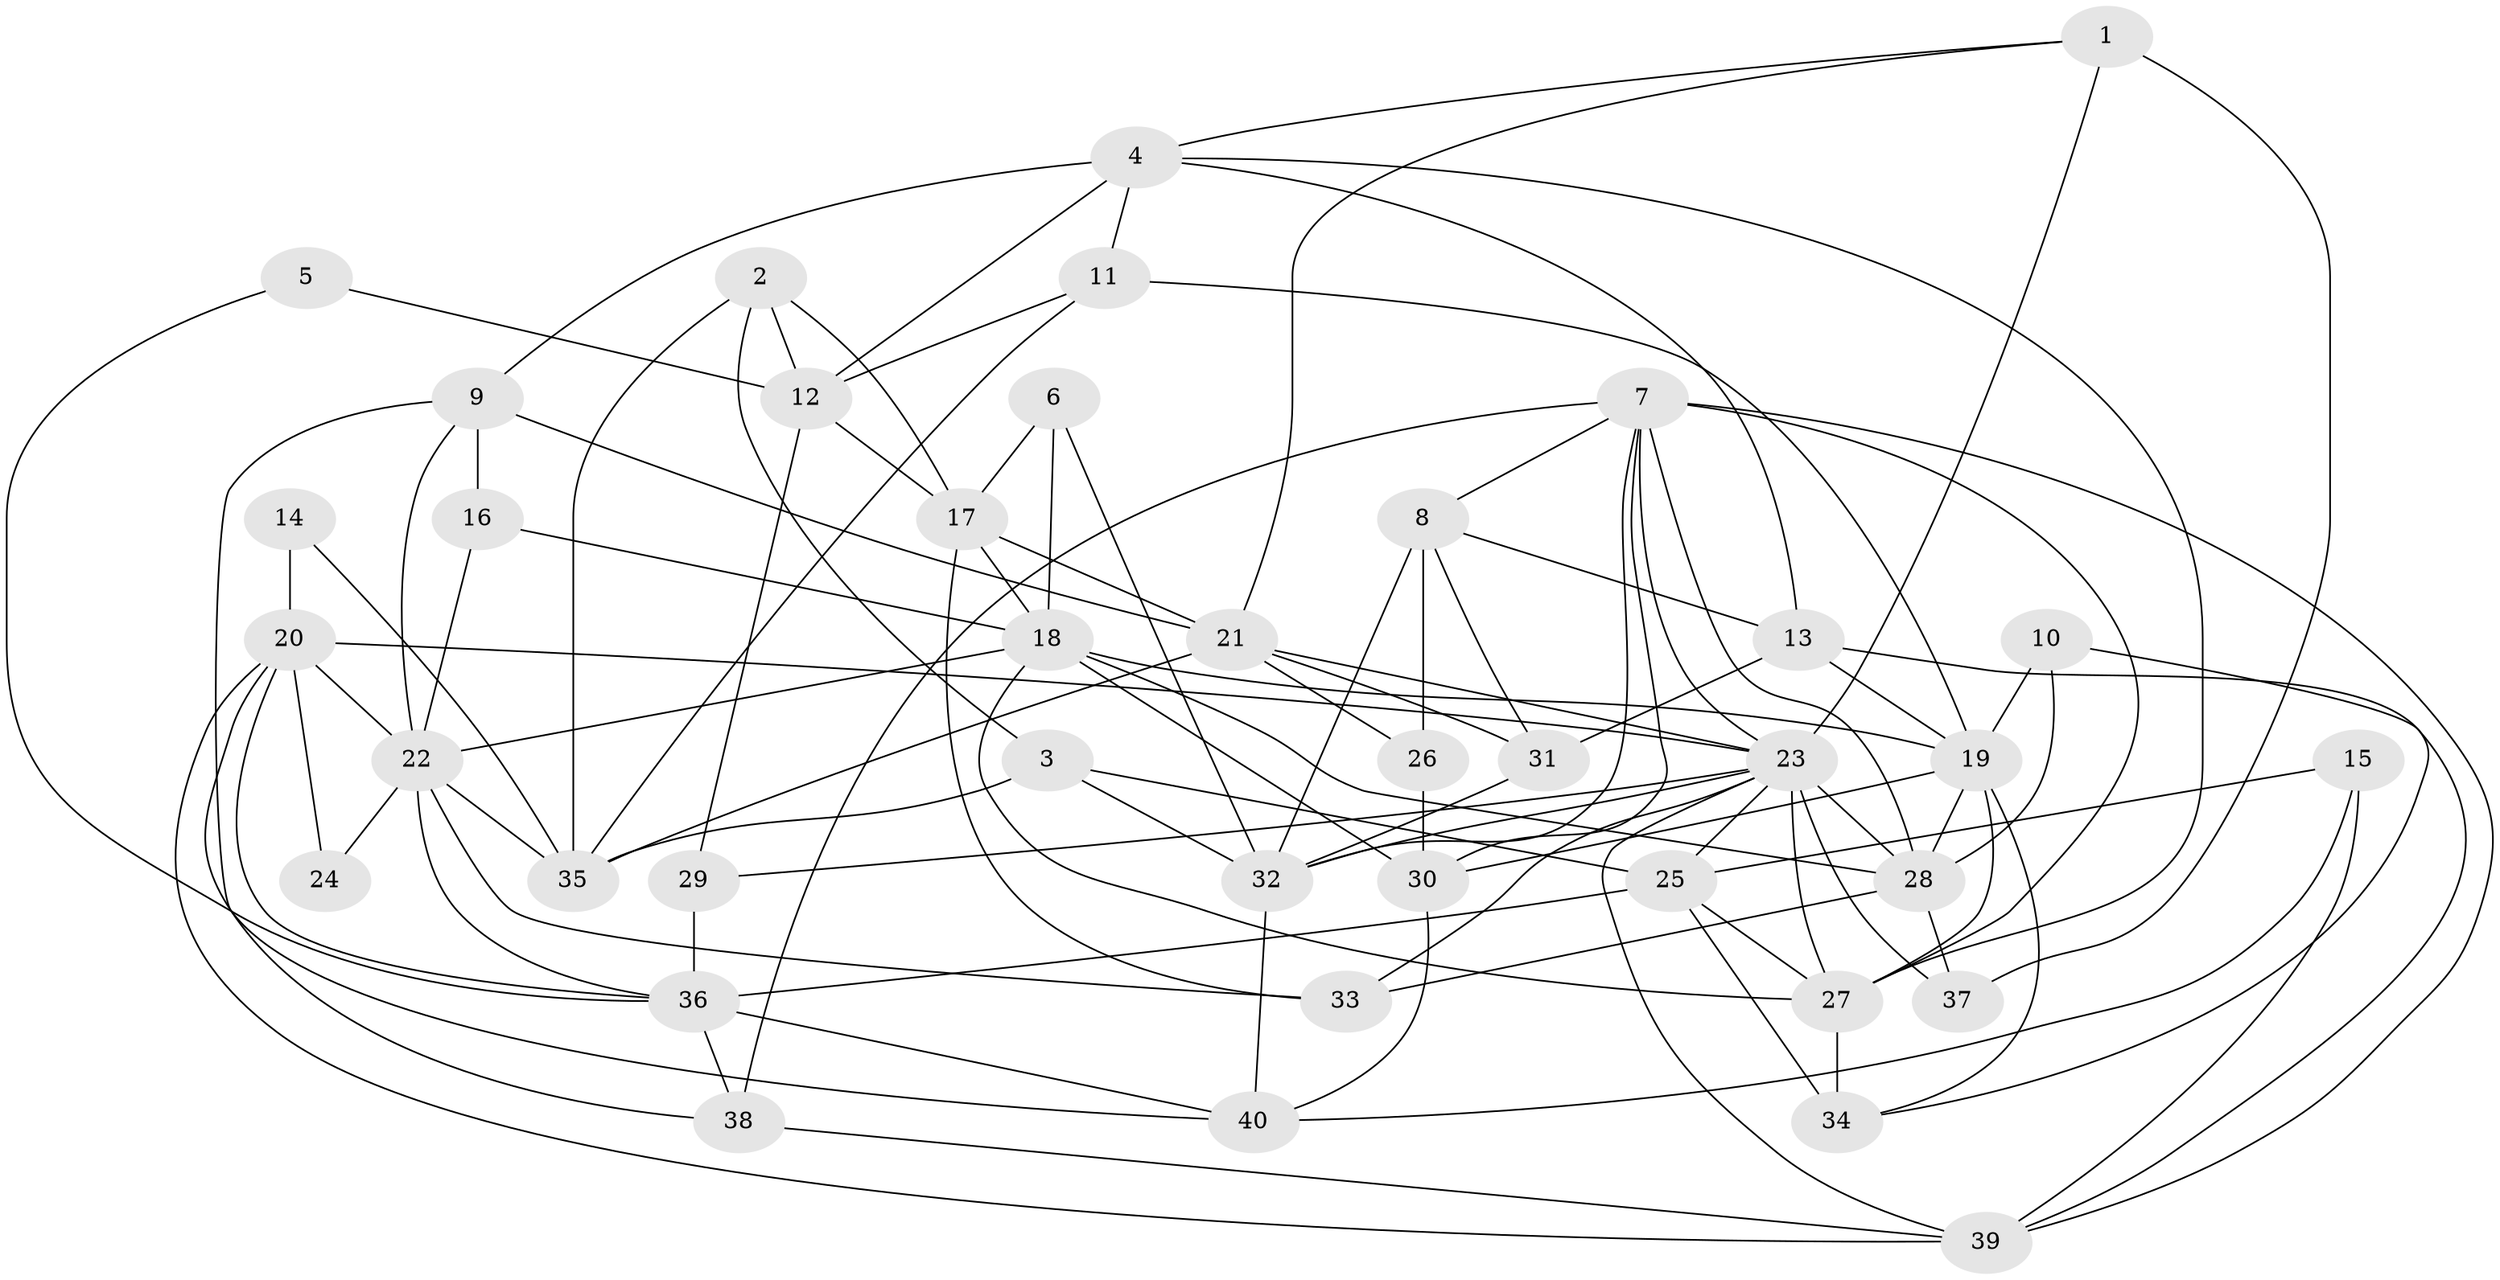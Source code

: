 // original degree distribution, {2: 0.17721518987341772, 3: 0.25316455696202533, 4: 0.21518987341772153, 6: 0.10126582278481013, 5: 0.189873417721519, 8: 0.02531645569620253, 7: 0.0379746835443038}
// Generated by graph-tools (version 1.1) at 2025/37/03/04/25 23:37:09]
// undirected, 40 vertices, 103 edges
graph export_dot {
  node [color=gray90,style=filled];
  1;
  2;
  3;
  4;
  5;
  6;
  7;
  8;
  9;
  10;
  11;
  12;
  13;
  14;
  15;
  16;
  17;
  18;
  19;
  20;
  21;
  22;
  23;
  24;
  25;
  26;
  27;
  28;
  29;
  30;
  31;
  32;
  33;
  34;
  35;
  36;
  37;
  38;
  39;
  40;
  1 -- 4 [weight=1.0];
  1 -- 21 [weight=1.0];
  1 -- 23 [weight=2.0];
  1 -- 37 [weight=1.0];
  2 -- 3 [weight=1.0];
  2 -- 12 [weight=1.0];
  2 -- 17 [weight=1.0];
  2 -- 35 [weight=1.0];
  3 -- 25 [weight=1.0];
  3 -- 32 [weight=1.0];
  3 -- 35 [weight=1.0];
  4 -- 9 [weight=1.0];
  4 -- 11 [weight=1.0];
  4 -- 12 [weight=1.0];
  4 -- 13 [weight=1.0];
  4 -- 27 [weight=1.0];
  5 -- 12 [weight=1.0];
  5 -- 36 [weight=1.0];
  6 -- 17 [weight=1.0];
  6 -- 18 [weight=2.0];
  6 -- 32 [weight=1.0];
  7 -- 8 [weight=1.0];
  7 -- 23 [weight=1.0];
  7 -- 27 [weight=2.0];
  7 -- 28 [weight=1.0];
  7 -- 30 [weight=1.0];
  7 -- 32 [weight=1.0];
  7 -- 38 [weight=1.0];
  7 -- 39 [weight=1.0];
  8 -- 13 [weight=1.0];
  8 -- 26 [weight=1.0];
  8 -- 31 [weight=1.0];
  8 -- 32 [weight=1.0];
  9 -- 16 [weight=1.0];
  9 -- 21 [weight=1.0];
  9 -- 22 [weight=1.0];
  9 -- 40 [weight=1.0];
  10 -- 19 [weight=1.0];
  10 -- 28 [weight=1.0];
  10 -- 34 [weight=1.0];
  11 -- 12 [weight=1.0];
  11 -- 19 [weight=1.0];
  11 -- 35 [weight=1.0];
  12 -- 17 [weight=1.0];
  12 -- 29 [weight=1.0];
  13 -- 19 [weight=1.0];
  13 -- 31 [weight=1.0];
  13 -- 39 [weight=1.0];
  14 -- 20 [weight=1.0];
  14 -- 35 [weight=1.0];
  15 -- 25 [weight=1.0];
  15 -- 39 [weight=1.0];
  15 -- 40 [weight=1.0];
  16 -- 18 [weight=1.0];
  16 -- 22 [weight=1.0];
  17 -- 18 [weight=1.0];
  17 -- 21 [weight=1.0];
  17 -- 33 [weight=1.0];
  18 -- 19 [weight=1.0];
  18 -- 22 [weight=2.0];
  18 -- 27 [weight=2.0];
  18 -- 28 [weight=1.0];
  18 -- 30 [weight=2.0];
  19 -- 27 [weight=1.0];
  19 -- 28 [weight=1.0];
  19 -- 30 [weight=1.0];
  19 -- 34 [weight=1.0];
  20 -- 22 [weight=1.0];
  20 -- 23 [weight=4.0];
  20 -- 24 [weight=1.0];
  20 -- 36 [weight=1.0];
  20 -- 38 [weight=1.0];
  20 -- 39 [weight=1.0];
  21 -- 23 [weight=1.0];
  21 -- 26 [weight=2.0];
  21 -- 31 [weight=1.0];
  21 -- 35 [weight=1.0];
  22 -- 24 [weight=1.0];
  22 -- 33 [weight=1.0];
  22 -- 35 [weight=1.0];
  22 -- 36 [weight=1.0];
  23 -- 25 [weight=2.0];
  23 -- 27 [weight=1.0];
  23 -- 28 [weight=1.0];
  23 -- 29 [weight=1.0];
  23 -- 32 [weight=1.0];
  23 -- 33 [weight=2.0];
  23 -- 37 [weight=1.0];
  23 -- 39 [weight=1.0];
  25 -- 27 [weight=1.0];
  25 -- 34 [weight=1.0];
  25 -- 36 [weight=1.0];
  26 -- 30 [weight=1.0];
  27 -- 34 [weight=2.0];
  28 -- 33 [weight=1.0];
  28 -- 37 [weight=1.0];
  29 -- 36 [weight=1.0];
  30 -- 40 [weight=1.0];
  31 -- 32 [weight=1.0];
  32 -- 40 [weight=1.0];
  36 -- 38 [weight=1.0];
  36 -- 40 [weight=1.0];
  38 -- 39 [weight=1.0];
}
